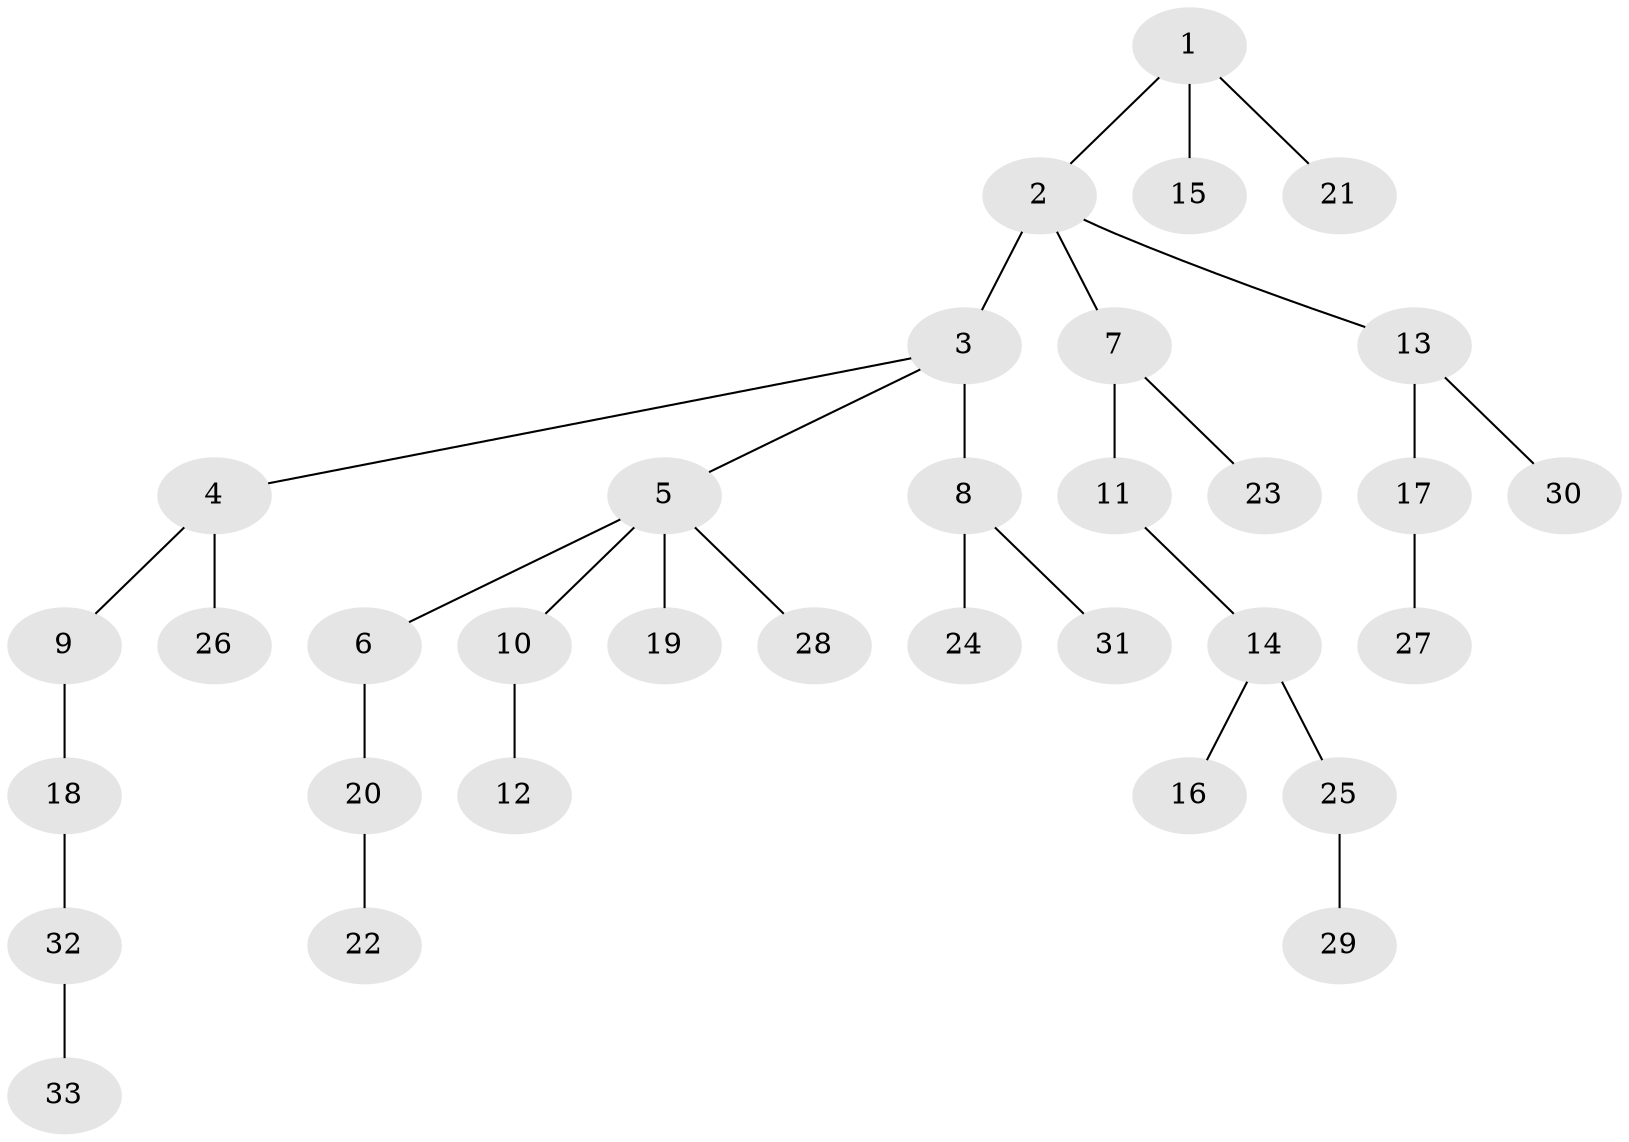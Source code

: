 // original degree distribution, {3: 0.15873015873015872, 2: 0.2698412698412698, 4: 0.031746031746031744, 6: 0.031746031746031744, 1: 0.47619047619047616, 5: 0.031746031746031744}
// Generated by graph-tools (version 1.1) at 2025/36/03/09/25 02:36:31]
// undirected, 33 vertices, 32 edges
graph export_dot {
graph [start="1"]
  node [color=gray90,style=filled];
  1;
  2;
  3;
  4;
  5;
  6;
  7;
  8;
  9;
  10;
  11;
  12;
  13;
  14;
  15;
  16;
  17;
  18;
  19;
  20;
  21;
  22;
  23;
  24;
  25;
  26;
  27;
  28;
  29;
  30;
  31;
  32;
  33;
  1 -- 2 [weight=1.0];
  1 -- 15 [weight=1.0];
  1 -- 21 [weight=1.0];
  2 -- 3 [weight=2.0];
  2 -- 7 [weight=1.0];
  2 -- 13 [weight=1.0];
  3 -- 4 [weight=1.0];
  3 -- 5 [weight=1.0];
  3 -- 8 [weight=1.0];
  4 -- 9 [weight=1.0];
  4 -- 26 [weight=4.0];
  5 -- 6 [weight=1.0];
  5 -- 10 [weight=1.0];
  5 -- 19 [weight=1.0];
  5 -- 28 [weight=1.0];
  6 -- 20 [weight=1.0];
  7 -- 11 [weight=1.0];
  7 -- 23 [weight=1.0];
  8 -- 24 [weight=1.0];
  8 -- 31 [weight=1.0];
  9 -- 18 [weight=1.0];
  10 -- 12 [weight=1.0];
  11 -- 14 [weight=1.0];
  13 -- 17 [weight=2.0];
  13 -- 30 [weight=1.0];
  14 -- 16 [weight=1.0];
  14 -- 25 [weight=1.0];
  17 -- 27 [weight=1.0];
  18 -- 32 [weight=1.0];
  20 -- 22 [weight=1.0];
  25 -- 29 [weight=1.0];
  32 -- 33 [weight=1.0];
}
